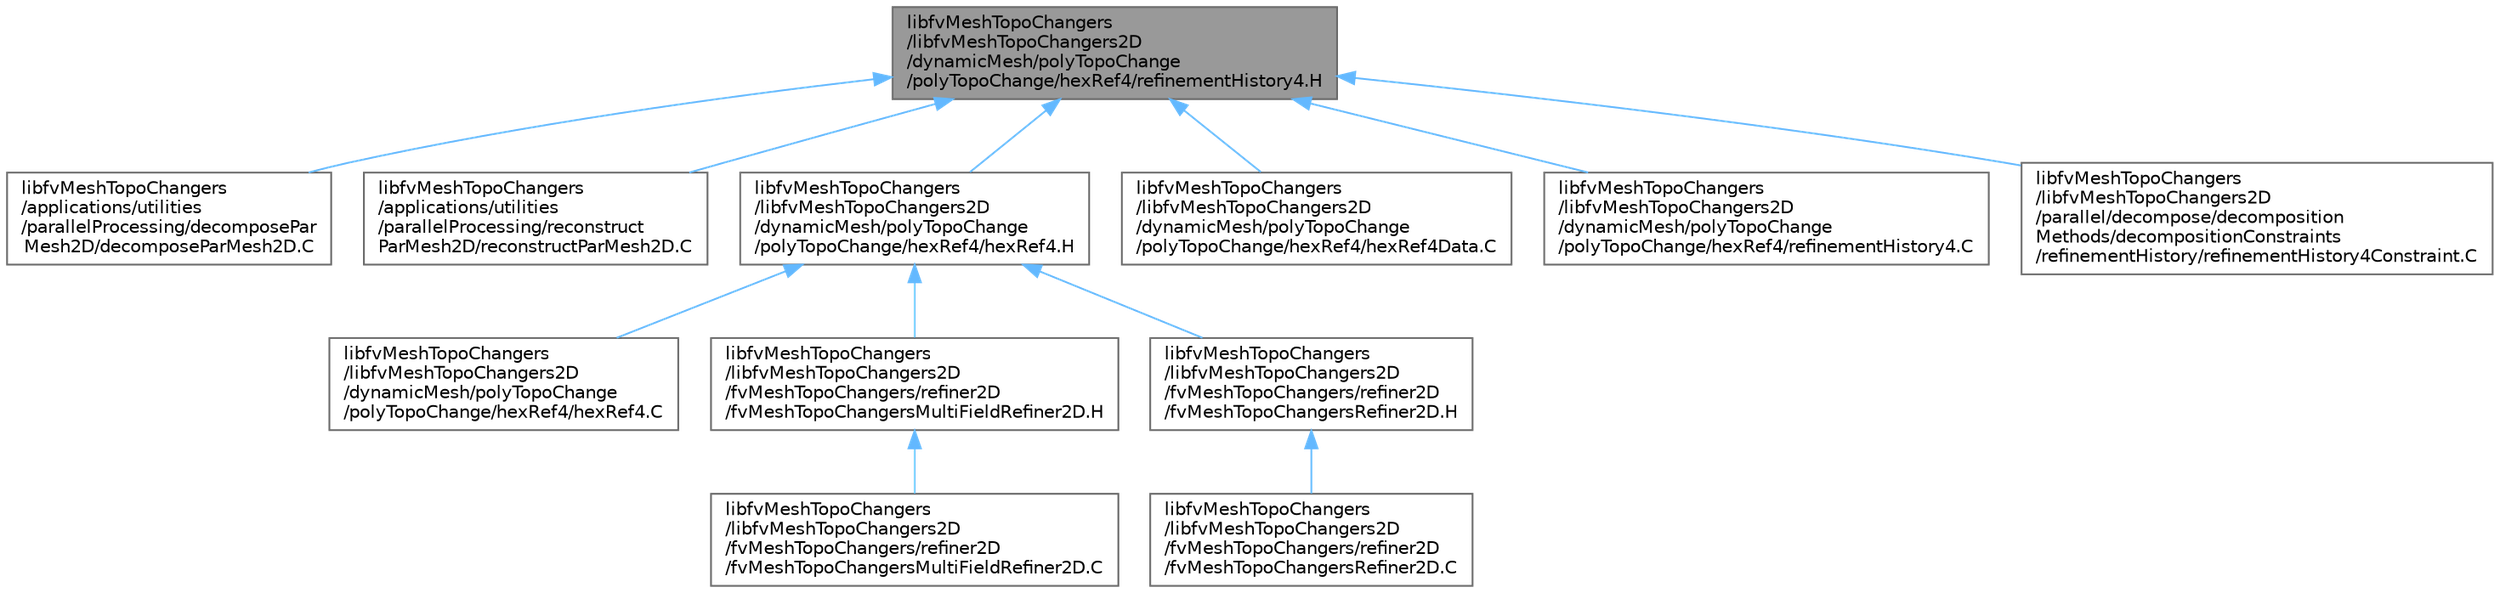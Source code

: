 digraph "libfvMeshTopoChangers/libfvMeshTopoChangers2D/dynamicMesh/polyTopoChange/polyTopoChange/hexRef4/refinementHistory4.H"
{
 // LATEX_PDF_SIZE
  bgcolor="transparent";
  edge [fontname=Helvetica,fontsize=10,labelfontname=Helvetica,labelfontsize=10];
  node [fontname=Helvetica,fontsize=10,shape=box,height=0.2,width=0.4];
  Node1 [id="Node000001",label="libfvMeshTopoChangers\l/libfvMeshTopoChangers2D\l/dynamicMesh/polyTopoChange\l/polyTopoChange/hexRef4/refinementHistory4.H",height=0.2,width=0.4,color="gray40", fillcolor="grey60", style="filled", fontcolor="black",tooltip=" "];
  Node1 -> Node2 [id="edge1_Node000001_Node000002",dir="back",color="steelblue1",style="solid",tooltip=" "];
  Node2 [id="Node000002",label="libfvMeshTopoChangers\l/applications/utilities\l/parallelProcessing/decomposePar\lMesh2D/decomposeParMesh2D.C",height=0.2,width=0.4,color="grey40", fillcolor="white", style="filled",URL="$decomposeParMesh2D_8C.html",tooltip=" "];
  Node1 -> Node3 [id="edge2_Node000001_Node000003",dir="back",color="steelblue1",style="solid",tooltip=" "];
  Node3 [id="Node000003",label="libfvMeshTopoChangers\l/applications/utilities\l/parallelProcessing/reconstruct\lParMesh2D/reconstructParMesh2D.C",height=0.2,width=0.4,color="grey40", fillcolor="white", style="filled",URL="$reconstructParMesh2D_8C.html",tooltip=" "];
  Node1 -> Node4 [id="edge3_Node000001_Node000004",dir="back",color="steelblue1",style="solid",tooltip=" "];
  Node4 [id="Node000004",label="libfvMeshTopoChangers\l/libfvMeshTopoChangers2D\l/dynamicMesh/polyTopoChange\l/polyTopoChange/hexRef4/hexRef4.H",height=0.2,width=0.4,color="grey40", fillcolor="white", style="filled",URL="$hexRef4_8H.html",tooltip=" "];
  Node4 -> Node5 [id="edge4_Node000004_Node000005",dir="back",color="steelblue1",style="solid",tooltip=" "];
  Node5 [id="Node000005",label="libfvMeshTopoChangers\l/libfvMeshTopoChangers2D\l/dynamicMesh/polyTopoChange\l/polyTopoChange/hexRef4/hexRef4.C",height=0.2,width=0.4,color="grey40", fillcolor="white", style="filled",URL="$hexRef4_8C.html",tooltip=" "];
  Node4 -> Node6 [id="edge5_Node000004_Node000006",dir="back",color="steelblue1",style="solid",tooltip=" "];
  Node6 [id="Node000006",label="libfvMeshTopoChangers\l/libfvMeshTopoChangers2D\l/fvMeshTopoChangers/refiner2D\l/fvMeshTopoChangersMultiFieldRefiner2D.H",height=0.2,width=0.4,color="grey40", fillcolor="white", style="filled",URL="$fvMeshTopoChangersMultiFieldRefiner2D_8H.html",tooltip=" "];
  Node6 -> Node7 [id="edge6_Node000006_Node000007",dir="back",color="steelblue1",style="solid",tooltip=" "];
  Node7 [id="Node000007",label="libfvMeshTopoChangers\l/libfvMeshTopoChangers2D\l/fvMeshTopoChangers/refiner2D\l/fvMeshTopoChangersMultiFieldRefiner2D.C",height=0.2,width=0.4,color="grey40", fillcolor="white", style="filled",URL="$fvMeshTopoChangersMultiFieldRefiner2D_8C.html",tooltip=" "];
  Node4 -> Node8 [id="edge7_Node000004_Node000008",dir="back",color="steelblue1",style="solid",tooltip=" "];
  Node8 [id="Node000008",label="libfvMeshTopoChangers\l/libfvMeshTopoChangers2D\l/fvMeshTopoChangers/refiner2D\l/fvMeshTopoChangersRefiner2D.H",height=0.2,width=0.4,color="grey40", fillcolor="white", style="filled",URL="$fvMeshTopoChangersRefiner2D_8H.html",tooltip=" "];
  Node8 -> Node9 [id="edge8_Node000008_Node000009",dir="back",color="steelblue1",style="solid",tooltip=" "];
  Node9 [id="Node000009",label="libfvMeshTopoChangers\l/libfvMeshTopoChangers2D\l/fvMeshTopoChangers/refiner2D\l/fvMeshTopoChangersRefiner2D.C",height=0.2,width=0.4,color="grey40", fillcolor="white", style="filled",URL="$fvMeshTopoChangersRefiner2D_8C.html",tooltip=" "];
  Node1 -> Node10 [id="edge9_Node000001_Node000010",dir="back",color="steelblue1",style="solid",tooltip=" "];
  Node10 [id="Node000010",label="libfvMeshTopoChangers\l/libfvMeshTopoChangers2D\l/dynamicMesh/polyTopoChange\l/polyTopoChange/hexRef4/hexRef4Data.C",height=0.2,width=0.4,color="grey40", fillcolor="white", style="filled",URL="$hexRef4Data_8C.html",tooltip=" "];
  Node1 -> Node11 [id="edge10_Node000001_Node000011",dir="back",color="steelblue1",style="solid",tooltip=" "];
  Node11 [id="Node000011",label="libfvMeshTopoChangers\l/libfvMeshTopoChangers2D\l/dynamicMesh/polyTopoChange\l/polyTopoChange/hexRef4/refinementHistory4.C",height=0.2,width=0.4,color="grey40", fillcolor="white", style="filled",URL="$refinementHistory4_8C.html",tooltip=" "];
  Node1 -> Node12 [id="edge11_Node000001_Node000012",dir="back",color="steelblue1",style="solid",tooltip=" "];
  Node12 [id="Node000012",label="libfvMeshTopoChangers\l/libfvMeshTopoChangers2D\l/parallel/decompose/decomposition\lMethods/decompositionConstraints\l/refinementHistory/refinementHistory4Constraint.C",height=0.2,width=0.4,color="grey40", fillcolor="white", style="filled",URL="$refinementHistory4Constraint_8C.html",tooltip=" "];
}
